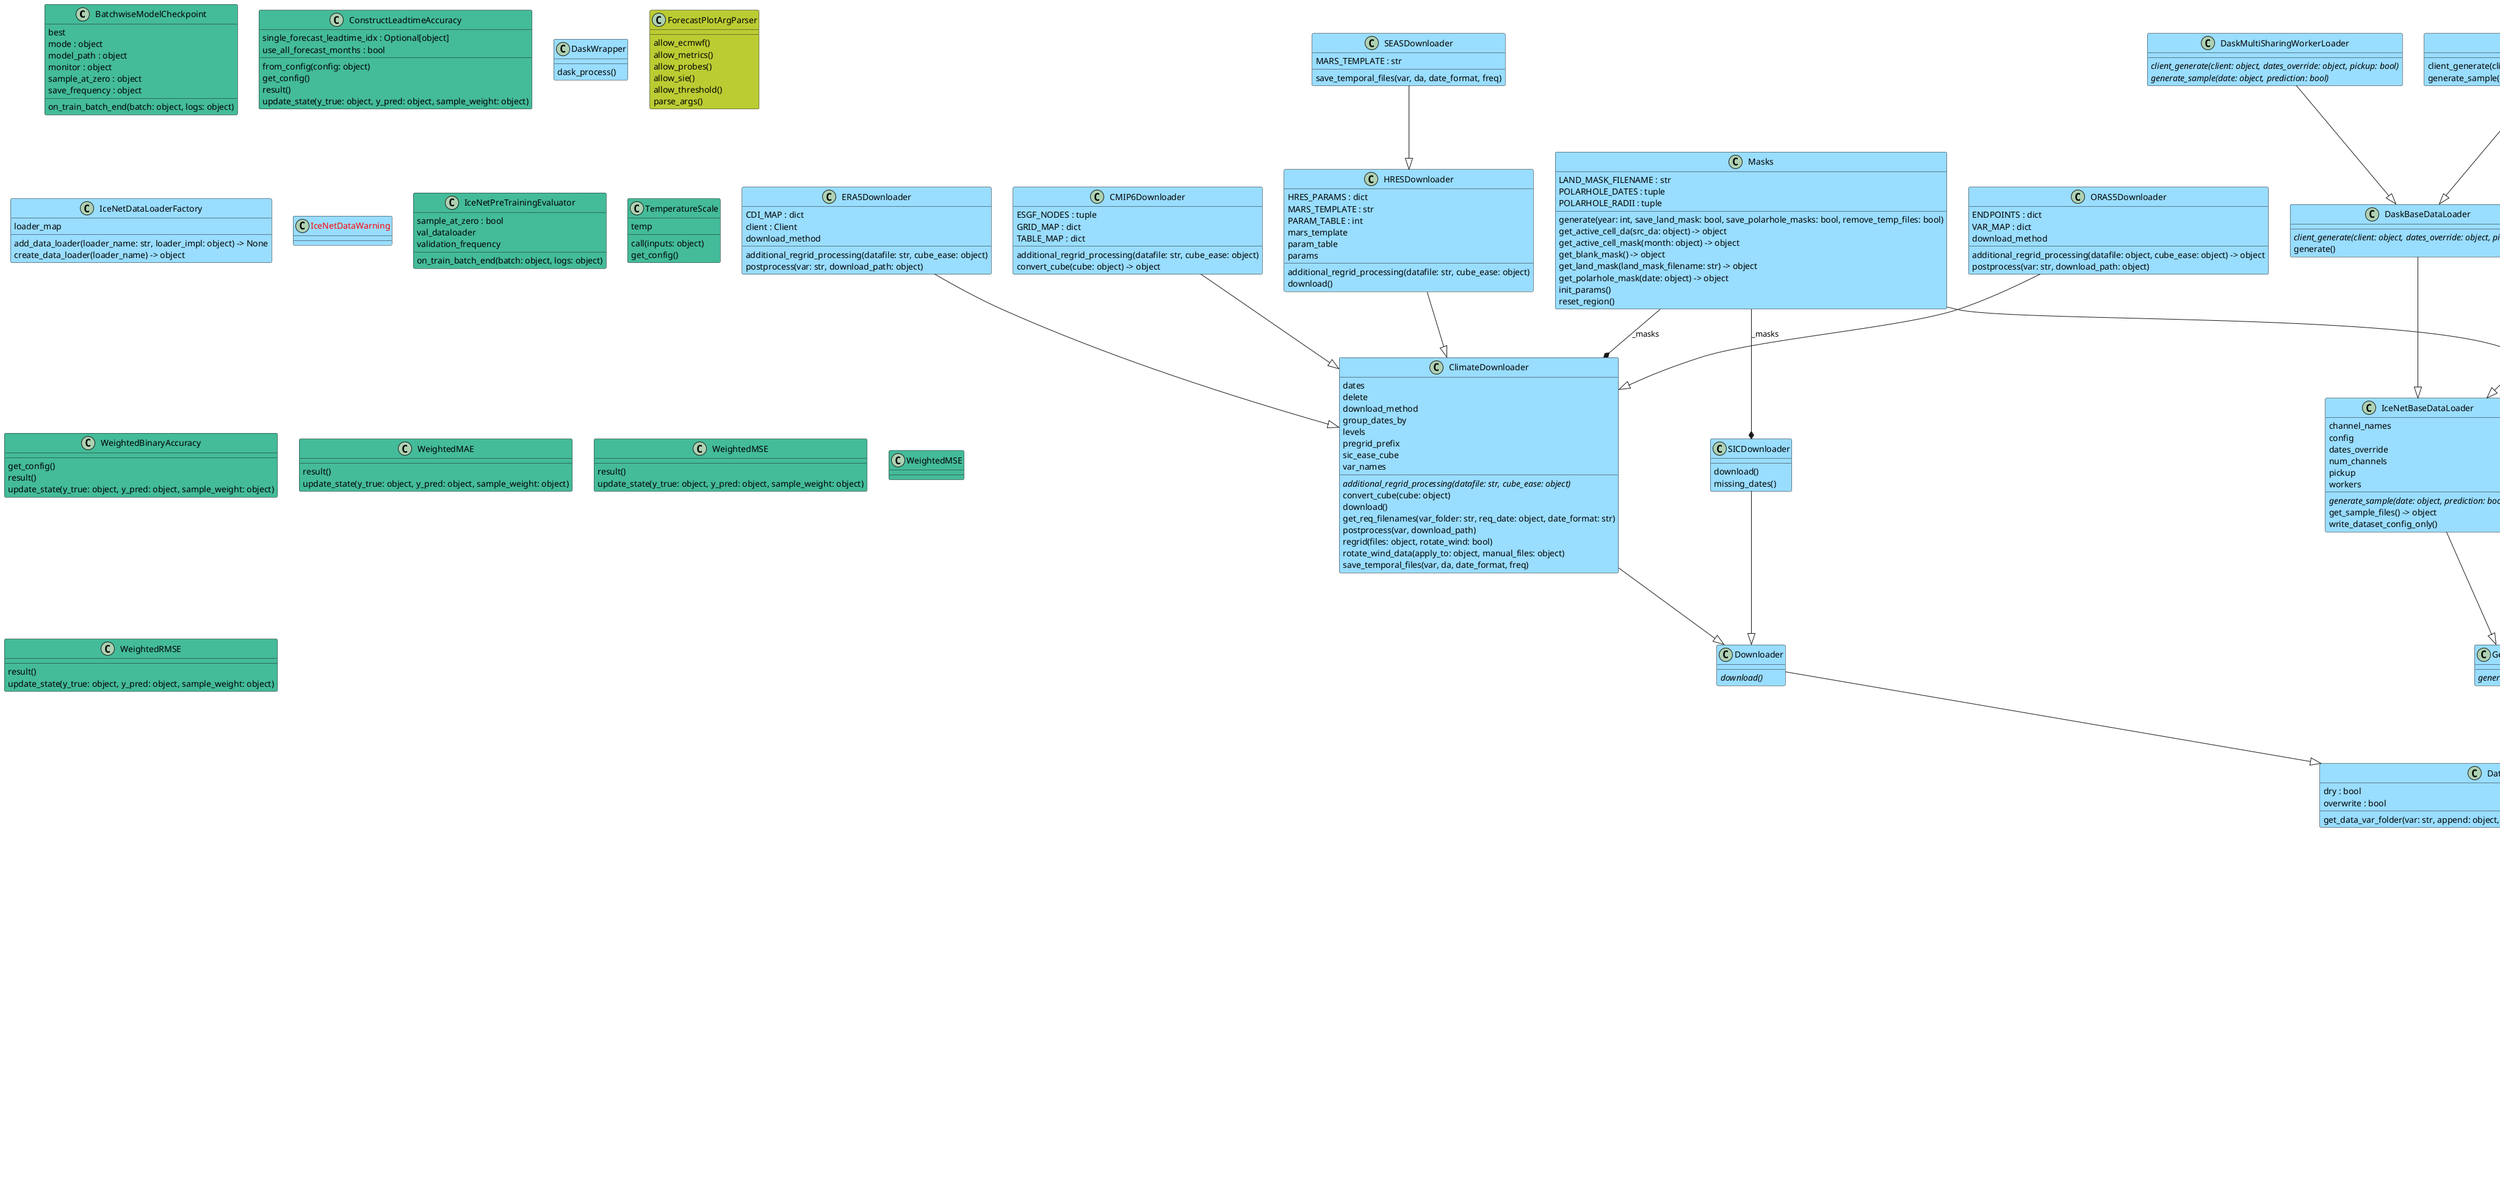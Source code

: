 @startuml classes_icenet
set namespaceSeparator none
class "BatchwiseModelCheckpoint" as icenet.model.callbacks.BatchwiseModelCheckpoint #44BB99 {
  best
  mode : object
  model_path : object
  monitor : object
  sample_at_zero : object
  save_frequency : object
  on_train_batch_end(batch: object, logs: object)
}
class "CMIP6Downloader" as icenet.data.interfaces.esgf.CMIP6Downloader #99DDFF {
  ESGF_NODES : tuple
  GRID_MAP : dict
  TABLE_MAP : dict
  additional_regrid_processing(datafile: str, cube_ease: object)
  convert_cube(cube: object) -> object
}
class "ClimateDownloader" as icenet.data.interfaces.downloader.ClimateDownloader #99DDFF {
  dates
  delete
  download_method
  group_dates_by
  levels
  pregrid_prefix
  sic_ease_cube
  var_names
  {abstract}additional_regrid_processing(datafile: str, cube_ease: object)
  convert_cube(cube: object)
  download()
  get_req_filenames(var_folder: str, req_date: object, date_format: str)
  postprocess(var, download_path)
  regrid(files: object, rotate_wind: bool)
  rotate_wind_data(apply_to: object, manual_files: object)
  save_temporal_files(var, da, date_format, freq)
}
class "ConstructLeadtimeAccuracy" as icenet.model.metrics.ConstructLeadtimeAccuracy #44BB99 {
  single_forecast_leadtime_idx : Optional[object]
  use_all_forecast_months : bool
  from_config(config: object)
  get_config()
  result()
  update_state(y_true: object, y_pred: object, sample_weight: object)
}
class "DaskBaseDataLoader" as icenet.data.loaders.dask.DaskBaseDataLoader #99DDFF {
  {abstract}client_generate(client: object, dates_override: object, pickup: bool)
  generate()
}
class "DaskMultiSharingWorkerLoader" as icenet.data.loaders.dask.DaskMultiSharingWorkerLoader #99DDFF {
  {abstract}client_generate(client: object, dates_override: object, pickup: bool)
  {abstract}generate_sample(date: object, prediction: bool)
}
class "DaskMultiWorkerLoader" as icenet.data.loaders.dask.DaskMultiWorkerLoader #99DDFF {
  client_generate(client: object, dates_override: object, pickup: bool)
  generate_sample(date: object, prediction: bool)
}
class "DaskWrapper" as icenet.data.sic.osisaf.DaskWrapper #99DDFF {
  dask_process()
}
class "DataCollection" as icenet.data.producers.DataCollection #99DDFF {
  base_path
  identifier
}
class "DataProducer" as icenet.data.producers.DataProducer #99DDFF {
  dry : bool
  overwrite : bool
  get_data_var_folder(var: str, append: object, hemisphere: object, missing_error: bool) -> str
}
class "Downloader" as icenet.data.producers.Downloader #99DDFF {
  {abstract}download()
}
class "ERA5Downloader" as icenet.data.interfaces.cds.ERA5Downloader #99DDFF {
  CDI_MAP : dict
  client : Client
  download_method
  additional_regrid_processing(datafile: str, cube_ease: object)
  postprocess(var: str, download_path: object)
}
class "ForecastPlotArgParser" as icenet.plotting.forecast.ForecastPlotArgParser #BBCC33 {
  allow_ecmwf()
  allow_metrics()
  allow_probes()
  allow_sie()
  allow_threshold()
  parse_args()
}
class "Generator" as icenet.data.producers.Generator #99DDFF {
  {abstract}generate()
}
class "HRESDownloader" as icenet.data.interfaces.mars.HRESDownloader #99DDFF {
  HRES_PARAMS : dict
  MARS_TEMPLATE : str
  PARAM_TABLE : int
  mars_template
  param_table
  params
  additional_regrid_processing(datafile: str, cube_ease: object)
  download()
}
class "Hemisphere" as icenet.utils.Hemisphere #77AADD {
  name
}
class "HemisphereMixin" as icenet.utils.HemisphereMixin #77AADD {
  both
  hemisphere
  hemisphere_loc
  hemisphere_str
  north
  south
}
class "IceNetBaseDataLoader" as icenet.data.loaders.base.IceNetBaseDataLoader #99DDFF {
  channel_names
  config
  dates_override
  num_channels
  pickup
  workers
  {abstract}generate_sample(date: object, prediction: bool)
  get_sample_files() -> object
  write_dataset_config_only()
}
class "IceNetCMIPPreProcessor" as icenet.data.processors.cmip.IceNetCMIPPreProcessor #99DDFF {
  pre_normalisation(var_name: str, da: object)
}
class "IceNetDataLoader" as icenet.data.loaders.stdlib.IceNetDataLoader #99DDFF {
  {abstract}generate()
  {abstract}generate_sample(date: object, prediction: bool)
}
class "IceNetDataLoaderFactory" as icenet.data.loaders.IceNetDataLoaderFactory #99DDFF {
  loader_map
  add_data_loader(loader_name: str, loader_impl: object) -> None
  create_data_loader(loader_name) -> object
}
class "IceNetDataSet" as icenet.data.dataset.IceNetDataSet #99DDFF {
  channels
  counts
  loader_config
  get_data_loader(n_forecast_days, generate_workers) -> object
}
class "<color:red>IceNetDataWarning</color>" as icenet.data.loaders.utils.IceNetDataWarning #99DDFF {
}
class "IceNetERA5PreProcessor" as icenet.data.processors.era5.IceNetERA5PreProcessor #99DDFF {
}
class "IceNetHRESPreProcessor" as icenet.data.processors.hres.IceNetHRESPreProcessor #99DDFF {
}
class "IceNetMetaPreProcessor" as icenet.data.processors.meta.IceNetMetaPreProcessor #99DDFF {
  {abstract}init_source_data(lag_days: object, lead_days: object)
  process()
}
class "IceNetORAS5PreProcessor" as icenet.data.processors.oras5.IceNetORAS5PreProcessor #99DDFF {
}
class "IceNetOSIPreProcessor" as icenet.data.processors.osi.IceNetOSIPreProcessor #99DDFF {
  missing_dates : list
  pre_normalisation(var_name: str, da: object)
}
class "IceNetPreProcessor" as icenet.data.process.IceNetPreProcessor #99DDFF {
  DATE_FORMAT : str
  missing_dates
  mean_and_std(array: object)
  post_normalisation(var_name: str, da: object)
  pre_normalisation(var_name: str, da: object)
  process()
  update_loader_config()
}
class "IceNetPreTrainingEvaluator" as icenet.model.callbacks.IceNetPreTrainingEvaluator #44BB99 {
  sample_at_zero : bool
  val_dataloader
  validation_frequency
  on_train_batch_end(batch: object, logs: object)
}
class "Masks" as icenet.data.sic.mask.Masks #99DDFF {
  LAND_MASK_FILENAME : str
  POLARHOLE_DATES : tuple
  POLARHOLE_RADII : tuple
  generate(year: int, save_land_mask: bool, save_polarhole_masks: bool, remove_temp_files: bool)
  get_active_cell_da(src_da: object) -> object
  get_active_cell_mask(month: object) -> object
  get_blank_mask() -> object
  get_land_mask(land_mask_filename: str) -> object
  get_polarhole_mask(date: object) -> object
  init_params()
  reset_region()
}
class "MergedIceNetDataSet" as icenet.data.dataset.MergedIceNetDataSet #99DDFF {
  channels
  counts
  {abstract}check_dataset(split: str)
  get_data_loader()
}
class "ORAS5Downloader" as icenet.data.interfaces.cmems.ORAS5Downloader #99DDFF {
  ENDPOINTS : dict
  VAR_MAP : dict
  download_method
  additional_regrid_processing(datafile: object, cube_ease: object) -> object
  postprocess(var: str, download_path: object)
}
class "Processor" as icenet.data.producers.Processor #99DDFF {
  dates
  lead_time
  processed_files
  source_data
  init_source_data(lag_days: object) -> None
  {abstract}process()
  save_processed_file(var_name: str, name: str, data: object) -> str
}
class "SEASDownloader" as icenet.data.interfaces.mars.SEASDownloader #99DDFF {
  MARS_TEMPLATE : str
  save_temporal_files(var, da, date_format, freq)
}
class "SICDownloader" as icenet.data.sic.osisaf.SICDownloader #99DDFF {
  download()
  missing_dates()
}
class "SplittingMixin" as icenet.data.datasets.utils.SplittingMixin #99DDFF {
  batch_size
  dtype
  n_forecast_days
  num_channels
  shape
  shuffling
  test_fns : list
  train_fns : list
  val_fns : list
  add_records(base_path: str, hemi: str) -> None
  check_dataset(split: str) -> None
  get_split_datasets(ratio: object)
}
class "TemperatureScale" as icenet.model.models.TemperatureScale #44BB99 {
  temp
  call(inputs: object)
  get_config()
}
class "WeightedBinaryAccuracy" as icenet.model.metrics.WeightedBinaryAccuracy #44BB99 {
  get_config()
  result()
  update_state(y_true: object, y_pred: object, sample_weight: object)
}
class "WeightedMAE" as icenet.model.metrics.WeightedMAE #44BB99 {
  result()
  update_state(y_true: object, y_pred: object, sample_weight: object)
}
class "WeightedMSE" as icenet.model.metrics.WeightedMSE #44BB99 {
  result()
  update_state(y_true: object, y_pred: object, sample_weight: object)
}
class "WeightedMSE" as icenet.model.losses.WeightedMSE #44BB99 {
}
class "WeightedRMSE" as icenet.model.metrics.WeightedRMSE #44BB99 {
  result()
  update_state(y_true: object, y_pred: object, sample_weight: object)
}
icenet.data.dataset.IceNetDataSet --|> icenet.data.datasets.utils.SplittingMixin
icenet.data.dataset.IceNetDataSet --|> icenet.data.producers.DataCollection
icenet.data.dataset.MergedIceNetDataSet --|> icenet.data.datasets.utils.SplittingMixin
icenet.data.dataset.MergedIceNetDataSet --|> icenet.data.producers.DataCollection
icenet.data.interfaces.cds.ERA5Downloader --|> icenet.data.interfaces.downloader.ClimateDownloader
icenet.data.interfaces.cmems.ORAS5Downloader --|> icenet.data.interfaces.downloader.ClimateDownloader
icenet.data.interfaces.downloader.ClimateDownloader --|> icenet.data.producers.Downloader
icenet.data.interfaces.esgf.CMIP6Downloader --|> icenet.data.interfaces.downloader.ClimateDownloader
icenet.data.interfaces.mars.HRESDownloader --|> icenet.data.interfaces.downloader.ClimateDownloader
icenet.data.interfaces.mars.SEASDownloader --|> icenet.data.interfaces.mars.HRESDownloader
icenet.data.loaders.base.IceNetBaseDataLoader --|> icenet.data.producers.Generator
icenet.data.loaders.dask.DaskBaseDataLoader --|> icenet.data.loaders.base.IceNetBaseDataLoader
icenet.data.loaders.dask.DaskMultiSharingWorkerLoader --|> icenet.data.loaders.dask.DaskBaseDataLoader
icenet.data.loaders.dask.DaskMultiWorkerLoader --|> icenet.data.loaders.dask.DaskBaseDataLoader
icenet.data.loaders.stdlib.IceNetDataLoader --|> icenet.data.loaders.base.IceNetBaseDataLoader
icenet.data.process.IceNetPreProcessor --|> icenet.data.producers.Processor
icenet.data.processors.cmip.IceNetCMIPPreProcessor --|> icenet.data.process.IceNetPreProcessor
icenet.data.processors.era5.IceNetERA5PreProcessor --|> icenet.data.process.IceNetPreProcessor
icenet.data.processors.hres.IceNetHRESPreProcessor --|> icenet.data.process.IceNetPreProcessor
icenet.data.processors.meta.IceNetMetaPreProcessor --|> icenet.data.process.IceNetPreProcessor
icenet.data.processors.oras5.IceNetORAS5PreProcessor --|> icenet.data.process.IceNetPreProcessor
icenet.data.processors.osi.IceNetOSIPreProcessor --|> icenet.data.process.IceNetPreProcessor
icenet.data.producers.DataCollection --|> icenet.utils.HemisphereMixin
icenet.data.producers.DataProducer --|> icenet.data.producers.DataCollection
icenet.data.producers.Downloader --|> icenet.data.producers.DataProducer
icenet.data.producers.Generator --|> icenet.data.producers.DataProducer
icenet.data.producers.Processor --|> icenet.data.producers.DataProducer
icenet.data.sic.mask.Masks --|> icenet.data.producers.Generator
icenet.data.sic.osisaf.SICDownloader --|> icenet.data.producers.Downloader
icenet.data.sic.mask.Masks --* icenet.data.interfaces.downloader.ClimateDownloader : _masks
icenet.data.sic.mask.Masks --* icenet.data.sic.osisaf.SICDownloader : _masks
icenet.utils.Hemisphere --* icenet.data.producers.DataCollection : _hemisphere
@enduml
